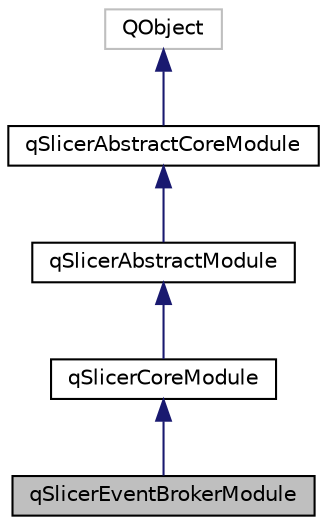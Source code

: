 digraph "qSlicerEventBrokerModule"
{
  bgcolor="transparent";
  edge [fontname="Helvetica",fontsize="10",labelfontname="Helvetica",labelfontsize="10"];
  node [fontname="Helvetica",fontsize="10",shape=record];
  Node0 [label="qSlicerEventBrokerModule",height=0.2,width=0.4,color="black", fillcolor="grey75", style="filled", fontcolor="black"];
  Node1 -> Node0 [dir="back",color="midnightblue",fontsize="10",style="solid",fontname="Helvetica"];
  Node1 [label="qSlicerCoreModule",height=0.2,width=0.4,color="black",URL="$classqSlicerCoreModule.html"];
  Node2 -> Node1 [dir="back",color="midnightblue",fontsize="10",style="solid",fontname="Helvetica"];
  Node2 [label="qSlicerAbstractModule",height=0.2,width=0.4,color="black",URL="$classqSlicerAbstractModule.html"];
  Node3 -> Node2 [dir="back",color="midnightblue",fontsize="10",style="solid",fontname="Helvetica"];
  Node3 [label="qSlicerAbstractCoreModule",height=0.2,width=0.4,color="black",URL="$classqSlicerAbstractCoreModule.html",tooltip="qSlicerAbstractCoreModule is the base class of any module in Slicer. "];
  Node4 -> Node3 [dir="back",color="midnightblue",fontsize="10",style="solid",fontname="Helvetica"];
  Node4 [label="QObject",height=0.2,width=0.4,color="grey75"];
}
